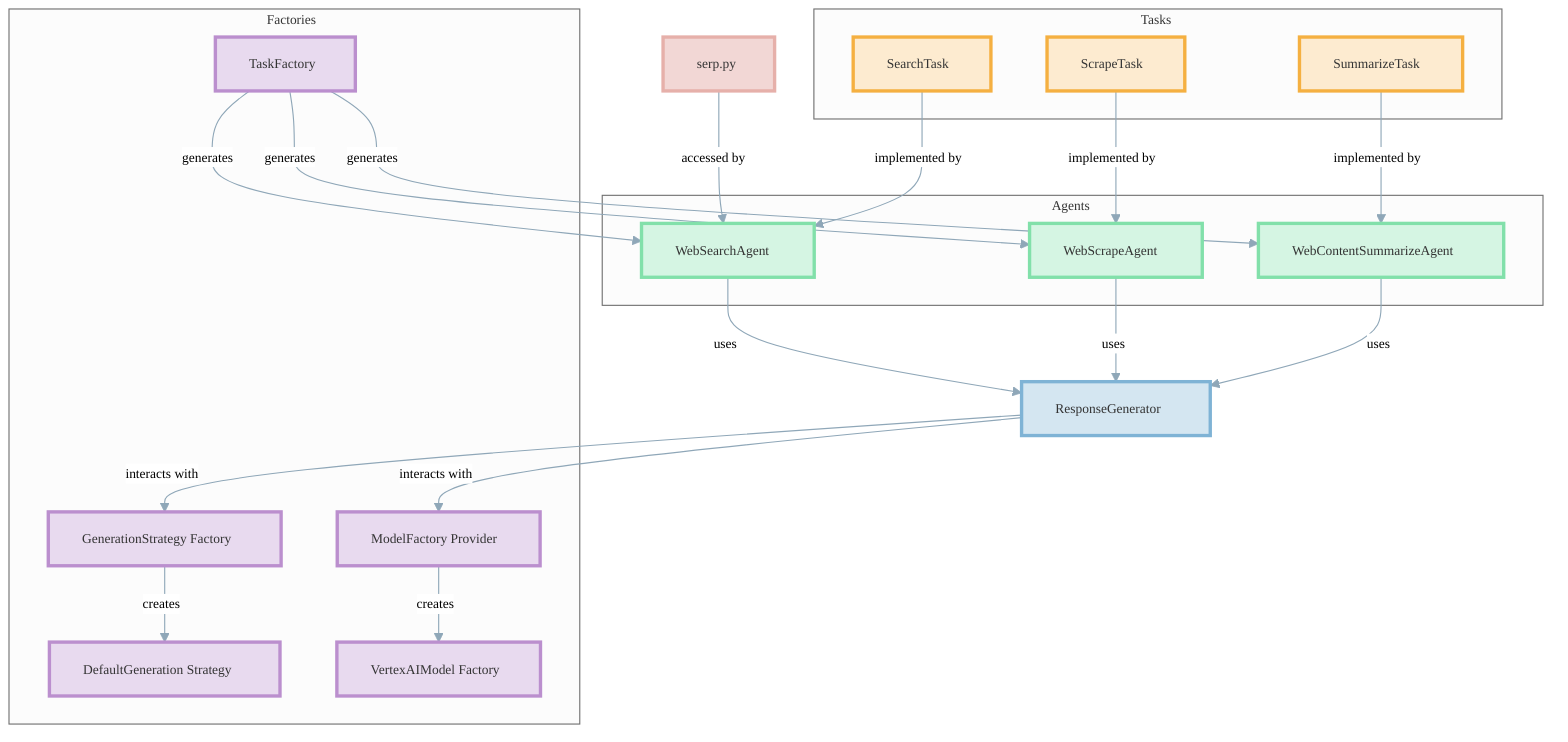 %%{init: {
  'theme': 'neutral',
  'themeVariables': {
    'primaryColor': '#f0f4f8',
    'primaryTextColor': '#333',
    'primaryBorderColor': '#8fa7b8',
    'lineColor': '#8fa7b8',
    'secondaryColor': '#f8f0f4',
    'tertiaryColor': '#f4f8f0',
    'fontFamily': 'Trebuchet MS, Arial, sans-serif',
    'fontSize': '12px'
  }
}}%%

graph TD
    classDef default fill:#fff,stroke:#8fa7b8,stroke-width:3px;
    classDef config fill:#f9efd4,color:#333,stroke:#d4b26a;
    classDef core fill:#d4e6f1,color:#333,stroke:#7fb3d5;
    classDef agent fill:#d5f5e3,color:#333,stroke:#82e0aa;
    classDef task fill:#fdebd0,color:#333,stroke:#f5b041;
    classDef factory fill:#e8daef,color:#333,stroke:#bb8fce;
    classDef strategy fill:#d6eaf8,color:#333,stroke:#85c1e9;
    classDef util fill:#f2d7d5,color:#333,stroke:#e6b0aa;

    subgraph "Tasks"
        direction TB
        F[SearchTask]:::task
        G[ScrapeTask]:::task
        H[SummarizeTask]:::task
    end

    subgraph "Agents"
        direction TB
        I[WebSearchAgent]:::agent
        J[WebScrapeAgent]:::agent
        K[WebContentSummarizeAgent]:::agent
    end

    subgraph "Factories"
        direction TB
        O[GenerationStrategy Factory]:::factory
        P[ModelFactory Provider]:::factory
        S[TaskFactory]:::factory
        Q[DefaultGeneration Strategy]:::factory
        R[VertexAIModel Factory]:::factory
    end

    T[serp.py]:::util

    F -- "implemented by" --> I
    G -- "implemented by" --> J
    H -- "implemented by" --> K

    I -- "uses" --> M[ResponseGenerator]:::core
    J -- "uses" --> M
    K -- "uses" --> M

    M -- "interacts with" --> O
    M -- "interacts with" --> P
    O -- "creates" --> Q
    P -- "creates" --> R

    S -- "generates" --> I
    S -- "generates" --> J
    S -- "generates" --> K

    T -- "accessed by" --> I